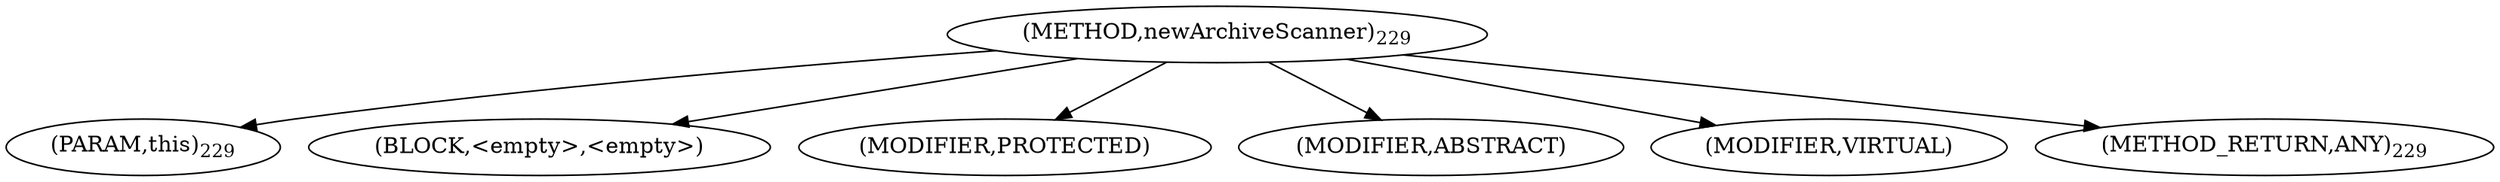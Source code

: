digraph "newArchiveScanner" {  
"605" [label = <(METHOD,newArchiveScanner)<SUB>229</SUB>> ]
"606" [label = <(PARAM,this)<SUB>229</SUB>> ]
"607" [label = <(BLOCK,&lt;empty&gt;,&lt;empty&gt;)> ]
"608" [label = <(MODIFIER,PROTECTED)> ]
"609" [label = <(MODIFIER,ABSTRACT)> ]
"610" [label = <(MODIFIER,VIRTUAL)> ]
"611" [label = <(METHOD_RETURN,ANY)<SUB>229</SUB>> ]
  "605" -> "606" 
  "605" -> "607" 
  "605" -> "608" 
  "605" -> "609" 
  "605" -> "610" 
  "605" -> "611" 
}
